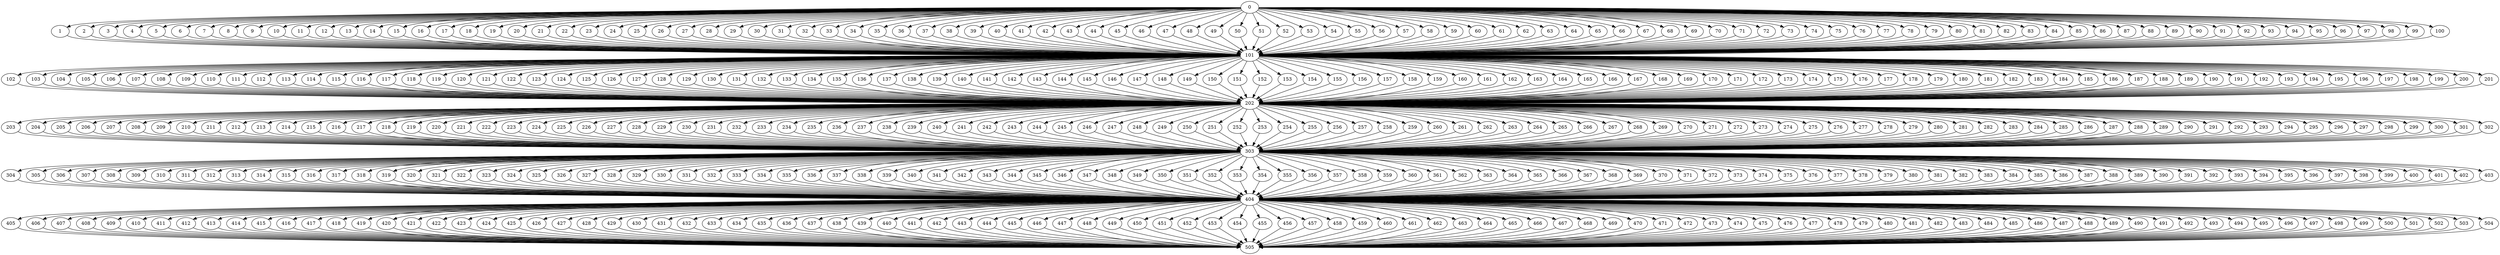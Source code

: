 digraph dag {
	0 -> 1;
	0 -> 2;
	0 -> 3;
	0 -> 4;
	0 -> 5;
	0 -> 6;
	0 -> 7;
	0 -> 8;
	0 -> 9;
	0 -> 10;
	0 -> 11;
	0 -> 12;
	0 -> 13;
	0 -> 14;
	0 -> 15;
	0 -> 16;
	0 -> 17;
	0 -> 18;
	0 -> 19;
	0 -> 20;
	0 -> 21;
	0 -> 22;
	0 -> 23;
	0 -> 24;
	0 -> 25;
	0 -> 26;
	0 -> 27;
	0 -> 28;
	0 -> 29;
	0 -> 30;
	0 -> 31;
	0 -> 32;
	0 -> 33;
	0 -> 34;
	0 -> 35;
	0 -> 36;
	0 -> 37;
	0 -> 38;
	0 -> 39;
	0 -> 40;
	0 -> 41;
	0 -> 42;
	0 -> 43;
	0 -> 44;
	0 -> 45;
	0 -> 46;
	0 -> 47;
	0 -> 48;
	0 -> 49;
	0 -> 50;
	0 -> 51;
	0 -> 52;
	0 -> 53;
	0 -> 54;
	0 -> 55;
	0 -> 56;
	0 -> 57;
	0 -> 58;
	0 -> 59;
	0 -> 60;
	0 -> 61;
	0 -> 62;
	0 -> 63;
	0 -> 64;
	0 -> 65;
	0 -> 66;
	0 -> 67;
	0 -> 68;
	0 -> 69;
	0 -> 70;
	0 -> 71;
	0 -> 72;
	0 -> 73;
	0 -> 74;
	0 -> 75;
	0 -> 76;
	0 -> 77;
	0 -> 78;
	0 -> 79;
	0 -> 80;
	0 -> 81;
	0 -> 82;
	0 -> 83;
	0 -> 84;
	0 -> 85;
	0 -> 86;
	0 -> 87;
	0 -> 88;
	0 -> 89;
	0 -> 90;
	0 -> 91;
	0 -> 92;
	0 -> 93;
	0 -> 94;
	0 -> 95;
	0 -> 96;
	0 -> 97;
	0 -> 98;
	0 -> 99;
	0 -> 100;
	1 -> 101;
	2 -> 101;
	3 -> 101;
	4 -> 101;
	5 -> 101;
	6 -> 101;
	7 -> 101;
	8 -> 101;
	9 -> 101;
	10 -> 101;
	11 -> 101;
	12 -> 101;
	13 -> 101;
	14 -> 101;
	15 -> 101;
	16 -> 101;
	17 -> 101;
	18 -> 101;
	19 -> 101;
	20 -> 101;
	21 -> 101;
	22 -> 101;
	23 -> 101;
	24 -> 101;
	25 -> 101;
	26 -> 101;
	27 -> 101;
	28 -> 101;
	29 -> 101;
	30 -> 101;
	31 -> 101;
	32 -> 101;
	33 -> 101;
	34 -> 101;
	35 -> 101;
	36 -> 101;
	37 -> 101;
	38 -> 101;
	39 -> 101;
	40 -> 101;
	41 -> 101;
	42 -> 101;
	43 -> 101;
	44 -> 101;
	45 -> 101;
	46 -> 101;
	47 -> 101;
	48 -> 101;
	49 -> 101;
	50 -> 101;
	51 -> 101;
	52 -> 101;
	53 -> 101;
	54 -> 101;
	55 -> 101;
	56 -> 101;
	57 -> 101;
	58 -> 101;
	59 -> 101;
	60 -> 101;
	61 -> 101;
	62 -> 101;
	63 -> 101;
	64 -> 101;
	65 -> 101;
	66 -> 101;
	67 -> 101;
	68 -> 101;
	69 -> 101;
	70 -> 101;
	71 -> 101;
	72 -> 101;
	73 -> 101;
	74 -> 101;
	75 -> 101;
	76 -> 101;
	77 -> 101;
	78 -> 101;
	79 -> 101;
	80 -> 101;
	81 -> 101;
	82 -> 101;
	83 -> 101;
	84 -> 101;
	85 -> 101;
	86 -> 101;
	87 -> 101;
	88 -> 101;
	89 -> 101;
	90 -> 101;
	91 -> 101;
	92 -> 101;
	93 -> 101;
	94 -> 101;
	95 -> 101;
	96 -> 101;
	97 -> 101;
	98 -> 101;
	99 -> 101;
	100 -> 101;
	101 -> 102;
	101 -> 103;
	101 -> 104;
	101 -> 105;
	101 -> 106;
	101 -> 107;
	101 -> 108;
	101 -> 109;
	101 -> 110;
	101 -> 111;
	101 -> 112;
	101 -> 113;
	101 -> 114;
	101 -> 115;
	101 -> 116;
	101 -> 117;
	101 -> 118;
	101 -> 119;
	101 -> 120;
	101 -> 121;
	101 -> 122;
	101 -> 123;
	101 -> 124;
	101 -> 125;
	101 -> 126;
	101 -> 127;
	101 -> 128;
	101 -> 129;
	101 -> 130;
	101 -> 131;
	101 -> 132;
	101 -> 133;
	101 -> 134;
	101 -> 135;
	101 -> 136;
	101 -> 137;
	101 -> 138;
	101 -> 139;
	101 -> 140;
	101 -> 141;
	101 -> 142;
	101 -> 143;
	101 -> 144;
	101 -> 145;
	101 -> 146;
	101 -> 147;
	101 -> 148;
	101 -> 149;
	101 -> 150;
	101 -> 151;
	101 -> 152;
	101 -> 153;
	101 -> 154;
	101 -> 155;
	101 -> 156;
	101 -> 157;
	101 -> 158;
	101 -> 159;
	101 -> 160;
	101 -> 161;
	101 -> 162;
	101 -> 163;
	101 -> 164;
	101 -> 165;
	101 -> 166;
	101 -> 167;
	101 -> 168;
	101 -> 169;
	101 -> 170;
	101 -> 171;
	101 -> 172;
	101 -> 173;
	101 -> 174;
	101 -> 175;
	101 -> 176;
	101 -> 177;
	101 -> 178;
	101 -> 179;
	101 -> 180;
	101 -> 181;
	101 -> 182;
	101 -> 183;
	101 -> 184;
	101 -> 185;
	101 -> 186;
	101 -> 187;
	101 -> 188;
	101 -> 189;
	101 -> 190;
	101 -> 191;
	101 -> 192;
	101 -> 193;
	101 -> 194;
	101 -> 195;
	101 -> 196;
	101 -> 197;
	101 -> 198;
	101 -> 199;
	101 -> 200;
	101 -> 201;
	102 -> 202;
	103 -> 202;
	104 -> 202;
	105 -> 202;
	106 -> 202;
	107 -> 202;
	108 -> 202;
	109 -> 202;
	110 -> 202;
	111 -> 202;
	112 -> 202;
	113 -> 202;
	114 -> 202;
	115 -> 202;
	116 -> 202;
	117 -> 202;
	118 -> 202;
	119 -> 202;
	120 -> 202;
	121 -> 202;
	122 -> 202;
	123 -> 202;
	124 -> 202;
	125 -> 202;
	126 -> 202;
	127 -> 202;
	128 -> 202;
	129 -> 202;
	130 -> 202;
	131 -> 202;
	132 -> 202;
	133 -> 202;
	134 -> 202;
	135 -> 202;
	136 -> 202;
	137 -> 202;
	138 -> 202;
	139 -> 202;
	140 -> 202;
	141 -> 202;
	142 -> 202;
	143 -> 202;
	144 -> 202;
	145 -> 202;
	146 -> 202;
	147 -> 202;
	148 -> 202;
	149 -> 202;
	150 -> 202;
	151 -> 202;
	152 -> 202;
	153 -> 202;
	154 -> 202;
	155 -> 202;
	156 -> 202;
	157 -> 202;
	158 -> 202;
	159 -> 202;
	160 -> 202;
	161 -> 202;
	162 -> 202;
	163 -> 202;
	164 -> 202;
	165 -> 202;
	166 -> 202;
	167 -> 202;
	168 -> 202;
	169 -> 202;
	170 -> 202;
	171 -> 202;
	172 -> 202;
	173 -> 202;
	174 -> 202;
	175 -> 202;
	176 -> 202;
	177 -> 202;
	178 -> 202;
	179 -> 202;
	180 -> 202;
	181 -> 202;
	182 -> 202;
	183 -> 202;
	184 -> 202;
	185 -> 202;
	186 -> 202;
	187 -> 202;
	188 -> 202;
	189 -> 202;
	190 -> 202;
	191 -> 202;
	192 -> 202;
	193 -> 202;
	194 -> 202;
	195 -> 202;
	196 -> 202;
	197 -> 202;
	198 -> 202;
	199 -> 202;
	200 -> 202;
	201 -> 202;
	202 -> 203;
	202 -> 204;
	202 -> 205;
	202 -> 206;
	202 -> 207;
	202 -> 208;
	202 -> 209;
	202 -> 210;
	202 -> 211;
	202 -> 212;
	202 -> 213;
	202 -> 214;
	202 -> 215;
	202 -> 216;
	202 -> 217;
	202 -> 218;
	202 -> 219;
	202 -> 220;
	202 -> 221;
	202 -> 222;
	202 -> 223;
	202 -> 224;
	202 -> 225;
	202 -> 226;
	202 -> 227;
	202 -> 228;
	202 -> 229;
	202 -> 230;
	202 -> 231;
	202 -> 232;
	202 -> 233;
	202 -> 234;
	202 -> 235;
	202 -> 236;
	202 -> 237;
	202 -> 238;
	202 -> 239;
	202 -> 240;
	202 -> 241;
	202 -> 242;
	202 -> 243;
	202 -> 244;
	202 -> 245;
	202 -> 246;
	202 -> 247;
	202 -> 248;
	202 -> 249;
	202 -> 250;
	202 -> 251;
	202 -> 252;
	202 -> 253;
	202 -> 254;
	202 -> 255;
	202 -> 256;
	202 -> 257;
	202 -> 258;
	202 -> 259;
	202 -> 260;
	202 -> 261;
	202 -> 262;
	202 -> 263;
	202 -> 264;
	202 -> 265;
	202 -> 266;
	202 -> 267;
	202 -> 268;
	202 -> 269;
	202 -> 270;
	202 -> 271;
	202 -> 272;
	202 -> 273;
	202 -> 274;
	202 -> 275;
	202 -> 276;
	202 -> 277;
	202 -> 278;
	202 -> 279;
	202 -> 280;
	202 -> 281;
	202 -> 282;
	202 -> 283;
	202 -> 284;
	202 -> 285;
	202 -> 286;
	202 -> 287;
	202 -> 288;
	202 -> 289;
	202 -> 290;
	202 -> 291;
	202 -> 292;
	202 -> 293;
	202 -> 294;
	202 -> 295;
	202 -> 296;
	202 -> 297;
	202 -> 298;
	202 -> 299;
	202 -> 300;
	202 -> 301;
	202 -> 302;
	203 -> 303;
	204 -> 303;
	205 -> 303;
	206 -> 303;
	207 -> 303;
	208 -> 303;
	209 -> 303;
	210 -> 303;
	211 -> 303;
	212 -> 303;
	213 -> 303;
	214 -> 303;
	215 -> 303;
	216 -> 303;
	217 -> 303;
	218 -> 303;
	219 -> 303;
	220 -> 303;
	221 -> 303;
	222 -> 303;
	223 -> 303;
	224 -> 303;
	225 -> 303;
	226 -> 303;
	227 -> 303;
	228 -> 303;
	229 -> 303;
	230 -> 303;
	231 -> 303;
	232 -> 303;
	233 -> 303;
	234 -> 303;
	235 -> 303;
	236 -> 303;
	237 -> 303;
	238 -> 303;
	239 -> 303;
	240 -> 303;
	241 -> 303;
	242 -> 303;
	243 -> 303;
	244 -> 303;
	245 -> 303;
	246 -> 303;
	247 -> 303;
	248 -> 303;
	249 -> 303;
	250 -> 303;
	251 -> 303;
	252 -> 303;
	253 -> 303;
	254 -> 303;
	255 -> 303;
	256 -> 303;
	257 -> 303;
	258 -> 303;
	259 -> 303;
	260 -> 303;
	261 -> 303;
	262 -> 303;
	263 -> 303;
	264 -> 303;
	265 -> 303;
	266 -> 303;
	267 -> 303;
	268 -> 303;
	269 -> 303;
	270 -> 303;
	271 -> 303;
	272 -> 303;
	273 -> 303;
	274 -> 303;
	275 -> 303;
	276 -> 303;
	277 -> 303;
	278 -> 303;
	279 -> 303;
	280 -> 303;
	281 -> 303;
	282 -> 303;
	283 -> 303;
	284 -> 303;
	285 -> 303;
	286 -> 303;
	287 -> 303;
	288 -> 303;
	289 -> 303;
	290 -> 303;
	291 -> 303;
	292 -> 303;
	293 -> 303;
	294 -> 303;
	295 -> 303;
	296 -> 303;
	297 -> 303;
	298 -> 303;
	299 -> 303;
	300 -> 303;
	301 -> 303;
	302 -> 303;
	303 -> 304;
	303 -> 305;
	303 -> 306;
	303 -> 307;
	303 -> 308;
	303 -> 309;
	303 -> 310;
	303 -> 311;
	303 -> 312;
	303 -> 313;
	303 -> 314;
	303 -> 315;
	303 -> 316;
	303 -> 317;
	303 -> 318;
	303 -> 319;
	303 -> 320;
	303 -> 321;
	303 -> 322;
	303 -> 323;
	303 -> 324;
	303 -> 325;
	303 -> 326;
	303 -> 327;
	303 -> 328;
	303 -> 329;
	303 -> 330;
	303 -> 331;
	303 -> 332;
	303 -> 333;
	303 -> 334;
	303 -> 335;
	303 -> 336;
	303 -> 337;
	303 -> 338;
	303 -> 339;
	303 -> 340;
	303 -> 341;
	303 -> 342;
	303 -> 343;
	303 -> 344;
	303 -> 345;
	303 -> 346;
	303 -> 347;
	303 -> 348;
	303 -> 349;
	303 -> 350;
	303 -> 351;
	303 -> 352;
	303 -> 353;
	303 -> 354;
	303 -> 355;
	303 -> 356;
	303 -> 357;
	303 -> 358;
	303 -> 359;
	303 -> 360;
	303 -> 361;
	303 -> 362;
	303 -> 363;
	303 -> 364;
	303 -> 365;
	303 -> 366;
	303 -> 367;
	303 -> 368;
	303 -> 369;
	303 -> 370;
	303 -> 371;
	303 -> 372;
	303 -> 373;
	303 -> 374;
	303 -> 375;
	303 -> 376;
	303 -> 377;
	303 -> 378;
	303 -> 379;
	303 -> 380;
	303 -> 381;
	303 -> 382;
	303 -> 383;
	303 -> 384;
	303 -> 385;
	303 -> 386;
	303 -> 387;
	303 -> 388;
	303 -> 389;
	303 -> 390;
	303 -> 391;
	303 -> 392;
	303 -> 393;
	303 -> 394;
	303 -> 395;
	303 -> 396;
	303 -> 397;
	303 -> 398;
	303 -> 399;
	303 -> 400;
	303 -> 401;
	303 -> 402;
	303 -> 403;
	304 -> 404;
	305 -> 404;
	306 -> 404;
	307 -> 404;
	308 -> 404;
	309 -> 404;
	310 -> 404;
	311 -> 404;
	312 -> 404;
	313 -> 404;
	314 -> 404;
	315 -> 404;
	316 -> 404;
	317 -> 404;
	318 -> 404;
	319 -> 404;
	320 -> 404;
	321 -> 404;
	322 -> 404;
	323 -> 404;
	324 -> 404;
	325 -> 404;
	326 -> 404;
	327 -> 404;
	328 -> 404;
	329 -> 404;
	330 -> 404;
	331 -> 404;
	332 -> 404;
	333 -> 404;
	334 -> 404;
	335 -> 404;
	336 -> 404;
	337 -> 404;
	338 -> 404;
	339 -> 404;
	340 -> 404;
	341 -> 404;
	342 -> 404;
	343 -> 404;
	344 -> 404;
	345 -> 404;
	346 -> 404;
	347 -> 404;
	348 -> 404;
	349 -> 404;
	350 -> 404;
	351 -> 404;
	352 -> 404;
	353 -> 404;
	354 -> 404;
	355 -> 404;
	356 -> 404;
	357 -> 404;
	358 -> 404;
	359 -> 404;
	360 -> 404;
	361 -> 404;
	362 -> 404;
	363 -> 404;
	364 -> 404;
	365 -> 404;
	366 -> 404;
	367 -> 404;
	368 -> 404;
	369 -> 404;
	370 -> 404;
	371 -> 404;
	372 -> 404;
	373 -> 404;
	374 -> 404;
	375 -> 404;
	376 -> 404;
	377 -> 404;
	378 -> 404;
	379 -> 404;
	380 -> 404;
	381 -> 404;
	382 -> 404;
	383 -> 404;
	384 -> 404;
	385 -> 404;
	386 -> 404;
	387 -> 404;
	388 -> 404;
	389 -> 404;
	390 -> 404;
	391 -> 404;
	392 -> 404;
	393 -> 404;
	394 -> 404;
	395 -> 404;
	396 -> 404;
	397 -> 404;
	398 -> 404;
	399 -> 404;
	400 -> 404;
	401 -> 404;
	402 -> 404;
	403 -> 404;
	404 -> 405;
	404 -> 406;
	404 -> 407;
	404 -> 408;
	404 -> 409;
	404 -> 410;
	404 -> 411;
	404 -> 412;
	404 -> 413;
	404 -> 414;
	404 -> 415;
	404 -> 416;
	404 -> 417;
	404 -> 418;
	404 -> 419;
	404 -> 420;
	404 -> 421;
	404 -> 422;
	404 -> 423;
	404 -> 424;
	404 -> 425;
	404 -> 426;
	404 -> 427;
	404 -> 428;
	404 -> 429;
	404 -> 430;
	404 -> 431;
	404 -> 432;
	404 -> 433;
	404 -> 434;
	404 -> 435;
	404 -> 436;
	404 -> 437;
	404 -> 438;
	404 -> 439;
	404 -> 440;
	404 -> 441;
	404 -> 442;
	404 -> 443;
	404 -> 444;
	404 -> 445;
	404 -> 446;
	404 -> 447;
	404 -> 448;
	404 -> 449;
	404 -> 450;
	404 -> 451;
	404 -> 452;
	404 -> 453;
	404 -> 454;
	404 -> 455;
	404 -> 456;
	404 -> 457;
	404 -> 458;
	404 -> 459;
	404 -> 460;
	404 -> 461;
	404 -> 462;
	404 -> 463;
	404 -> 464;
	404 -> 465;
	404 -> 466;
	404 -> 467;
	404 -> 468;
	404 -> 469;
	404 -> 470;
	404 -> 471;
	404 -> 472;
	404 -> 473;
	404 -> 474;
	404 -> 475;
	404 -> 476;
	404 -> 477;
	404 -> 478;
	404 -> 479;
	404 -> 480;
	404 -> 481;
	404 -> 482;
	404 -> 483;
	404 -> 484;
	404 -> 485;
	404 -> 486;
	404 -> 487;
	404 -> 488;
	404 -> 489;
	404 -> 490;
	404 -> 491;
	404 -> 492;
	404 -> 493;
	404 -> 494;
	404 -> 495;
	404 -> 496;
	404 -> 497;
	404 -> 498;
	404 -> 499;
	404 -> 500;
	404 -> 501;
	404 -> 502;
	404 -> 503;
	404 -> 504;
	405 -> 505;
	406 -> 505;
	407 -> 505;
	408 -> 505;
	409 -> 505;
	410 -> 505;
	411 -> 505;
	412 -> 505;
	413 -> 505;
	414 -> 505;
	415 -> 505;
	416 -> 505;
	417 -> 505;
	418 -> 505;
	419 -> 505;
	420 -> 505;
	421 -> 505;
	422 -> 505;
	423 -> 505;
	424 -> 505;
	425 -> 505;
	426 -> 505;
	427 -> 505;
	428 -> 505;
	429 -> 505;
	430 -> 505;
	431 -> 505;
	432 -> 505;
	433 -> 505;
	434 -> 505;
	435 -> 505;
	436 -> 505;
	437 -> 505;
	438 -> 505;
	439 -> 505;
	440 -> 505;
	441 -> 505;
	442 -> 505;
	443 -> 505;
	444 -> 505;
	445 -> 505;
	446 -> 505;
	447 -> 505;
	448 -> 505;
	449 -> 505;
	450 -> 505;
	451 -> 505;
	452 -> 505;
	453 -> 505;
	454 -> 505;
	455 -> 505;
	456 -> 505;
	457 -> 505;
	458 -> 505;
	459 -> 505;
	460 -> 505;
	461 -> 505;
	462 -> 505;
	463 -> 505;
	464 -> 505;
	465 -> 505;
	466 -> 505;
	467 -> 505;
	468 -> 505;
	469 -> 505;
	470 -> 505;
	471 -> 505;
	472 -> 505;
	473 -> 505;
	474 -> 505;
	475 -> 505;
	476 -> 505;
	477 -> 505;
	478 -> 505;
	479 -> 505;
	480 -> 505;
	481 -> 505;
	482 -> 505;
	483 -> 505;
	484 -> 505;
	485 -> 505;
	486 -> 505;
	487 -> 505;
	488 -> 505;
	489 -> 505;
	490 -> 505;
	491 -> 505;
	492 -> 505;
	493 -> 505;
	494 -> 505;
	495 -> 505;
	496 -> 505;
	497 -> 505;
	498 -> 505;
	499 -> 505;
	500 -> 505;
	501 -> 505;
	502 -> 505;
	503 -> 505;
	504 -> 505;
}
